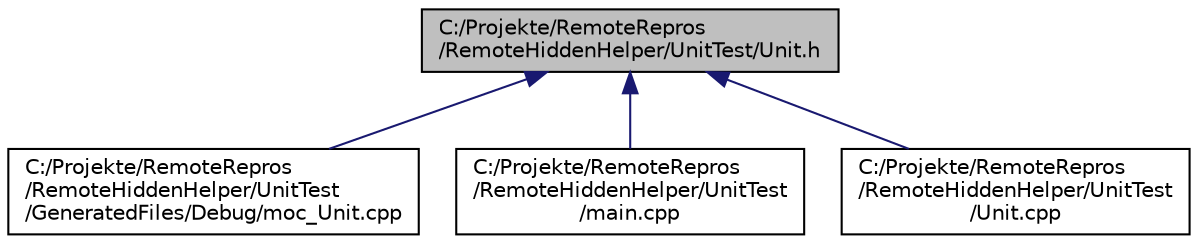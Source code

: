 digraph "C:/Projekte/RemoteRepros/RemoteHiddenHelper/UnitTest/Unit.h"
{
  edge [fontname="Helvetica",fontsize="10",labelfontname="Helvetica",labelfontsize="10"];
  node [fontname="Helvetica",fontsize="10",shape=record];
  Node4 [label="C:/Projekte/RemoteRepros\l/RemoteHiddenHelper/UnitTest/Unit.h",height=0.2,width=0.4,color="black", fillcolor="grey75", style="filled", fontcolor="black"];
  Node4 -> Node5 [dir="back",color="midnightblue",fontsize="10",style="solid",fontname="Helvetica"];
  Node5 [label="C:/Projekte/RemoteRepros\l/RemoteHiddenHelper/UnitTest\l/GeneratedFiles/Debug/moc_Unit.cpp",height=0.2,width=0.4,color="black", fillcolor="white", style="filled",URL="$moc___unit_8cpp.html"];
  Node4 -> Node6 [dir="back",color="midnightblue",fontsize="10",style="solid",fontname="Helvetica"];
  Node6 [label="C:/Projekte/RemoteRepros\l/RemoteHiddenHelper/UnitTest\l/main.cpp",height=0.2,width=0.4,color="black", fillcolor="white", style="filled",URL="$_unit_test_2main_8cpp.html"];
  Node4 -> Node7 [dir="back",color="midnightblue",fontsize="10",style="solid",fontname="Helvetica"];
  Node7 [label="C:/Projekte/RemoteRepros\l/RemoteHiddenHelper/UnitTest\l/Unit.cpp",height=0.2,width=0.4,color="black", fillcolor="white", style="filled",URL="$_unit_8cpp.html"];
}
